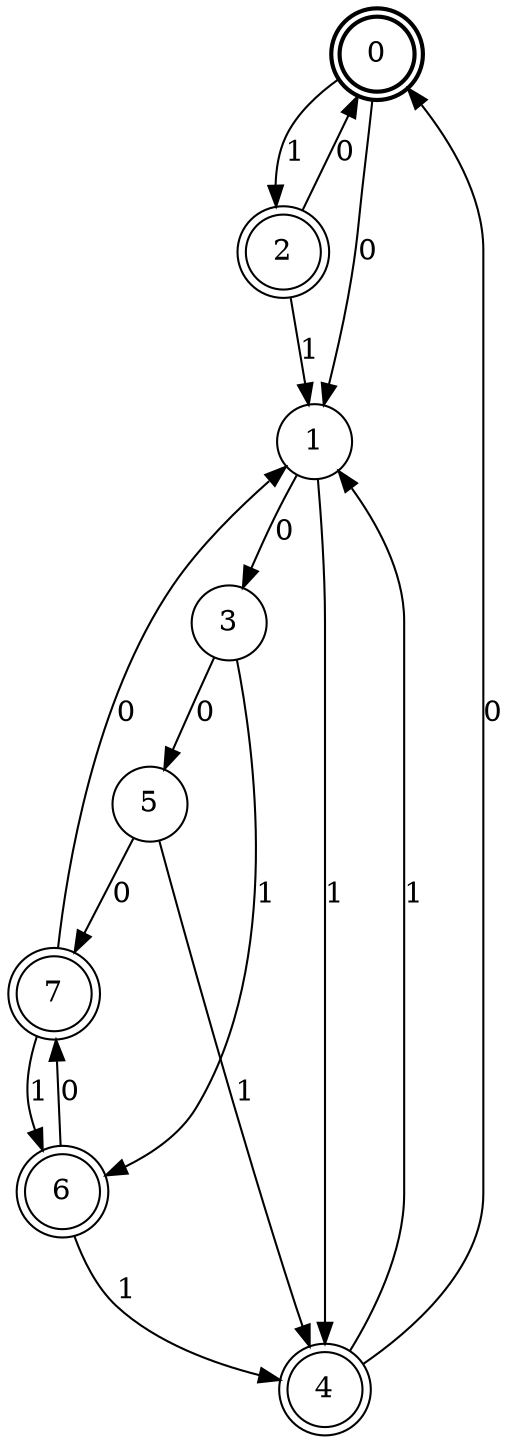 digraph Automat {
    node [shape = circle];
    0 [style = "bold"];
    0 [peripheries=2]
    0 -> 1 [label = "0"];
    0 -> 2 [label = "1"];
    1 -> 3 [label = "0"];
    1 -> 4 [label = "1"];
    2 [peripheries=2]
    2 -> 0 [label = "0"];
    2 -> 1 [label = "1"];
    3 -> 5 [label = "0"];
    3 -> 6 [label = "1"];
    4 [peripheries=2]
    4 -> 0 [label = "0"];
    4 -> 1 [label = "1"];
    5 -> 7 [label = "0"];
    5 -> 4 [label = "1"];
    6 [peripheries=2]
    6 -> 7 [label = "0"];
    6 -> 4 [label = "1"];
    7 [peripheries=2]
    7 -> 1 [label = "0"];
    7 -> 6 [label = "1"];
}
